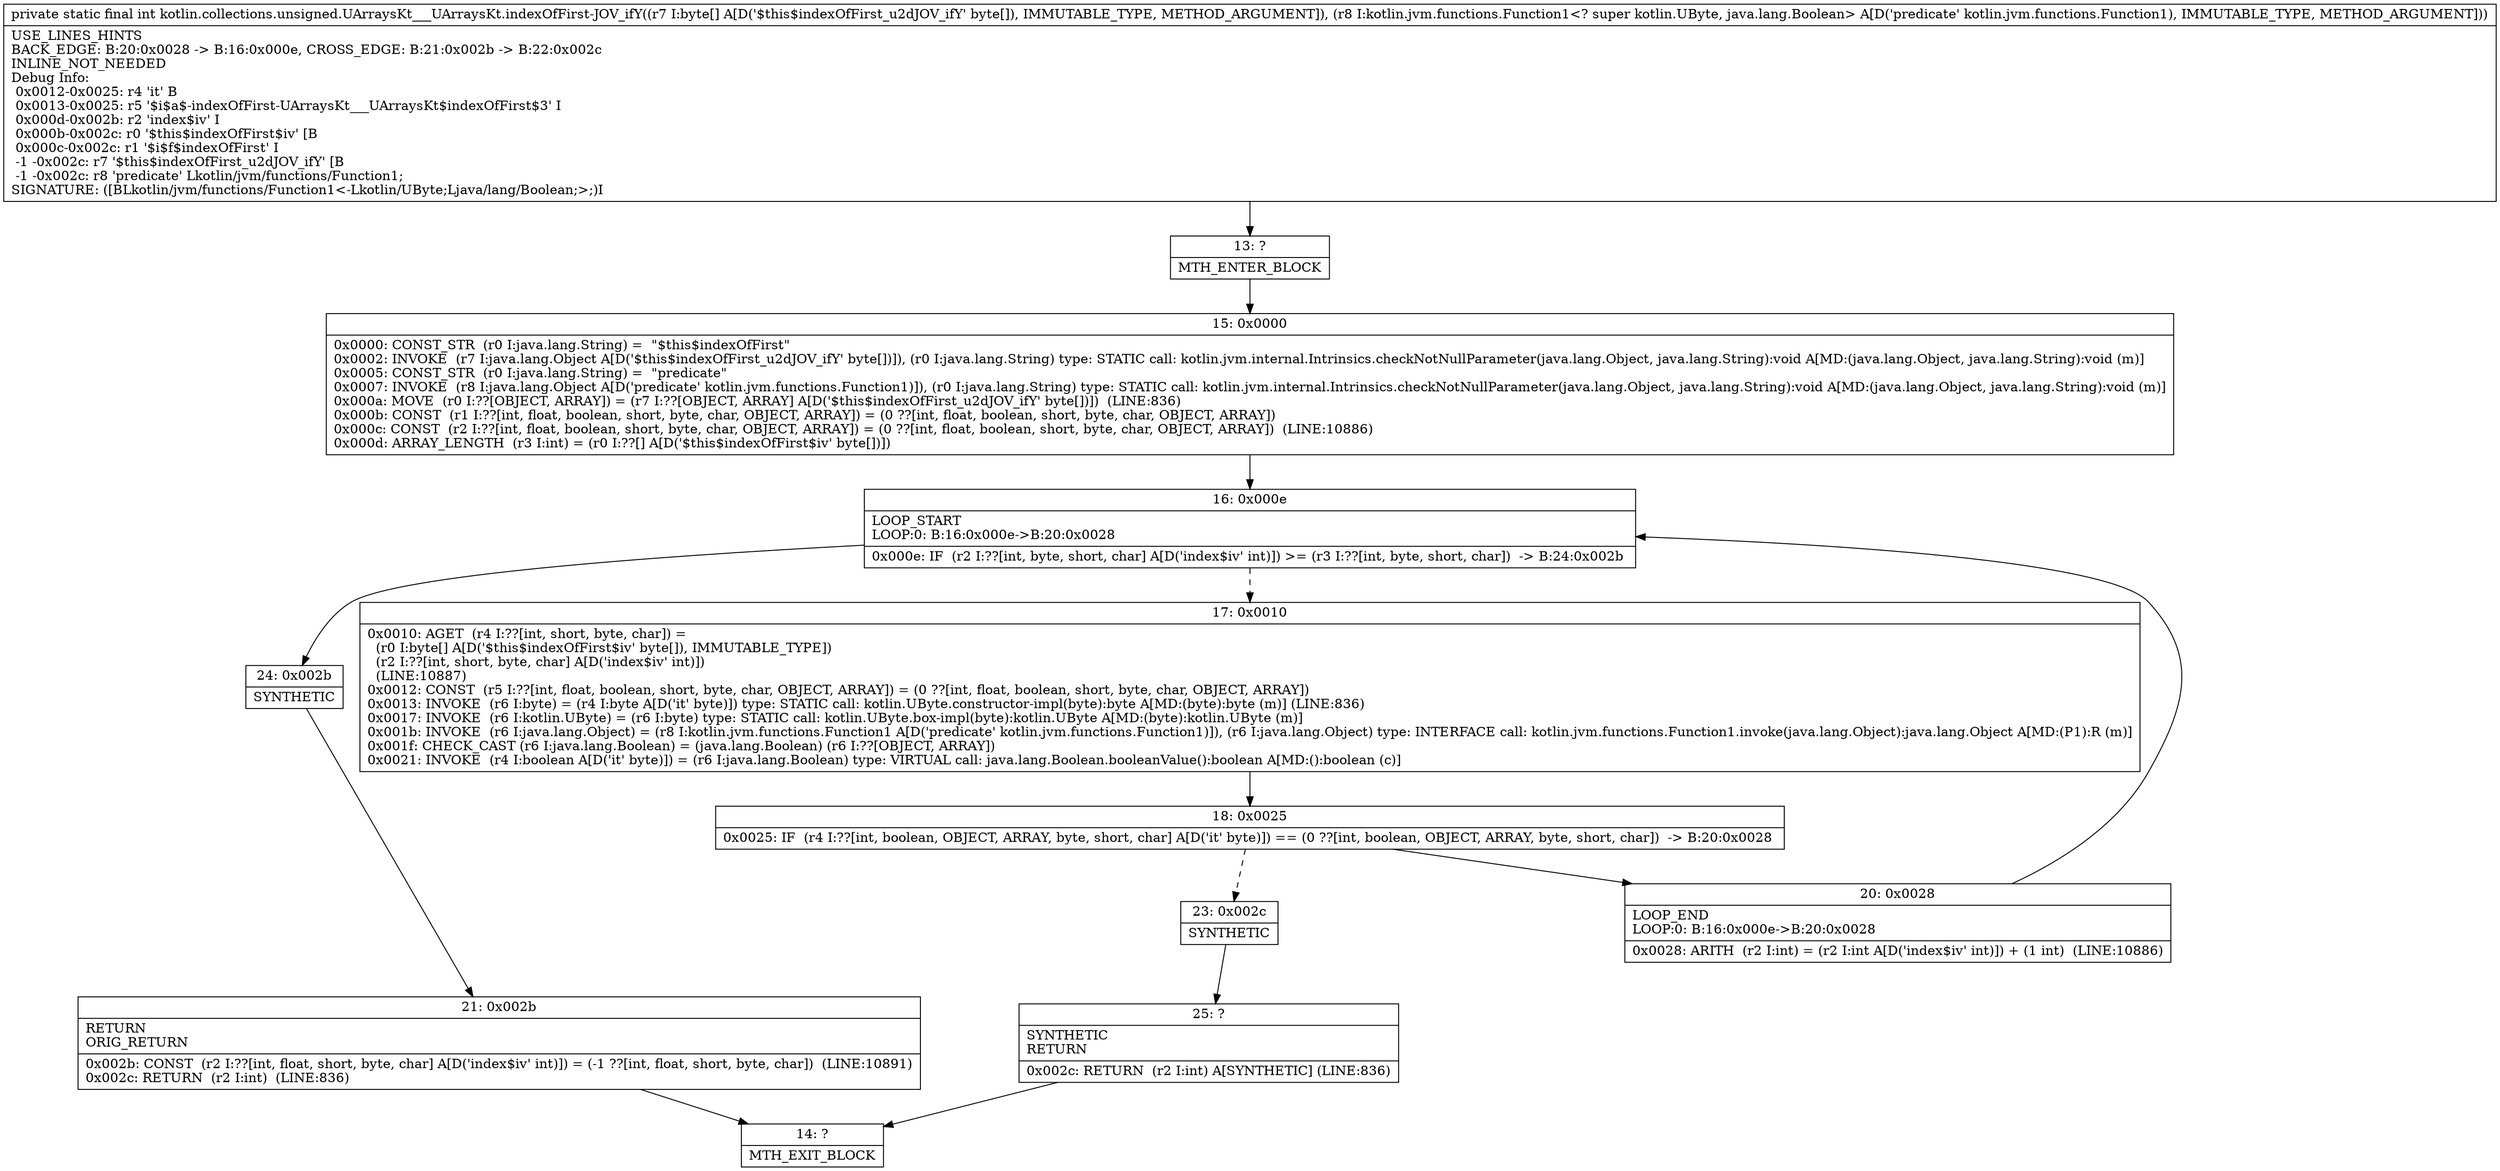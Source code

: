 digraph "CFG forkotlin.collections.unsigned.UArraysKt___UArraysKt.indexOfFirst\-JOV_ifY([BLkotlin\/jvm\/functions\/Function1;)I" {
Node_13 [shape=record,label="{13\:\ ?|MTH_ENTER_BLOCK\l}"];
Node_15 [shape=record,label="{15\:\ 0x0000|0x0000: CONST_STR  (r0 I:java.lang.String) =  \"$this$indexOfFirst\" \l0x0002: INVOKE  (r7 I:java.lang.Object A[D('$this$indexOfFirst_u2dJOV_ifY' byte[])]), (r0 I:java.lang.String) type: STATIC call: kotlin.jvm.internal.Intrinsics.checkNotNullParameter(java.lang.Object, java.lang.String):void A[MD:(java.lang.Object, java.lang.String):void (m)]\l0x0005: CONST_STR  (r0 I:java.lang.String) =  \"predicate\" \l0x0007: INVOKE  (r8 I:java.lang.Object A[D('predicate' kotlin.jvm.functions.Function1)]), (r0 I:java.lang.String) type: STATIC call: kotlin.jvm.internal.Intrinsics.checkNotNullParameter(java.lang.Object, java.lang.String):void A[MD:(java.lang.Object, java.lang.String):void (m)]\l0x000a: MOVE  (r0 I:??[OBJECT, ARRAY]) = (r7 I:??[OBJECT, ARRAY] A[D('$this$indexOfFirst_u2dJOV_ifY' byte[])])  (LINE:836)\l0x000b: CONST  (r1 I:??[int, float, boolean, short, byte, char, OBJECT, ARRAY]) = (0 ??[int, float, boolean, short, byte, char, OBJECT, ARRAY]) \l0x000c: CONST  (r2 I:??[int, float, boolean, short, byte, char, OBJECT, ARRAY]) = (0 ??[int, float, boolean, short, byte, char, OBJECT, ARRAY])  (LINE:10886)\l0x000d: ARRAY_LENGTH  (r3 I:int) = (r0 I:??[] A[D('$this$indexOfFirst$iv' byte[])]) \l}"];
Node_16 [shape=record,label="{16\:\ 0x000e|LOOP_START\lLOOP:0: B:16:0x000e\-\>B:20:0x0028\l|0x000e: IF  (r2 I:??[int, byte, short, char] A[D('index$iv' int)]) \>= (r3 I:??[int, byte, short, char])  \-\> B:24:0x002b \l}"];
Node_17 [shape=record,label="{17\:\ 0x0010|0x0010: AGET  (r4 I:??[int, short, byte, char]) = \l  (r0 I:byte[] A[D('$this$indexOfFirst$iv' byte[]), IMMUTABLE_TYPE])\l  (r2 I:??[int, short, byte, char] A[D('index$iv' int)])\l  (LINE:10887)\l0x0012: CONST  (r5 I:??[int, float, boolean, short, byte, char, OBJECT, ARRAY]) = (0 ??[int, float, boolean, short, byte, char, OBJECT, ARRAY]) \l0x0013: INVOKE  (r6 I:byte) = (r4 I:byte A[D('it' byte)]) type: STATIC call: kotlin.UByte.constructor\-impl(byte):byte A[MD:(byte):byte (m)] (LINE:836)\l0x0017: INVOKE  (r6 I:kotlin.UByte) = (r6 I:byte) type: STATIC call: kotlin.UByte.box\-impl(byte):kotlin.UByte A[MD:(byte):kotlin.UByte (m)]\l0x001b: INVOKE  (r6 I:java.lang.Object) = (r8 I:kotlin.jvm.functions.Function1 A[D('predicate' kotlin.jvm.functions.Function1)]), (r6 I:java.lang.Object) type: INTERFACE call: kotlin.jvm.functions.Function1.invoke(java.lang.Object):java.lang.Object A[MD:(P1):R (m)]\l0x001f: CHECK_CAST (r6 I:java.lang.Boolean) = (java.lang.Boolean) (r6 I:??[OBJECT, ARRAY]) \l0x0021: INVOKE  (r4 I:boolean A[D('it' byte)]) = (r6 I:java.lang.Boolean) type: VIRTUAL call: java.lang.Boolean.booleanValue():boolean A[MD:():boolean (c)]\l}"];
Node_18 [shape=record,label="{18\:\ 0x0025|0x0025: IF  (r4 I:??[int, boolean, OBJECT, ARRAY, byte, short, char] A[D('it' byte)]) == (0 ??[int, boolean, OBJECT, ARRAY, byte, short, char])  \-\> B:20:0x0028 \l}"];
Node_20 [shape=record,label="{20\:\ 0x0028|LOOP_END\lLOOP:0: B:16:0x000e\-\>B:20:0x0028\l|0x0028: ARITH  (r2 I:int) = (r2 I:int A[D('index$iv' int)]) + (1 int)  (LINE:10886)\l}"];
Node_23 [shape=record,label="{23\:\ 0x002c|SYNTHETIC\l}"];
Node_25 [shape=record,label="{25\:\ ?|SYNTHETIC\lRETURN\l|0x002c: RETURN  (r2 I:int) A[SYNTHETIC] (LINE:836)\l}"];
Node_14 [shape=record,label="{14\:\ ?|MTH_EXIT_BLOCK\l}"];
Node_24 [shape=record,label="{24\:\ 0x002b|SYNTHETIC\l}"];
Node_21 [shape=record,label="{21\:\ 0x002b|RETURN\lORIG_RETURN\l|0x002b: CONST  (r2 I:??[int, float, short, byte, char] A[D('index$iv' int)]) = (\-1 ??[int, float, short, byte, char])  (LINE:10891)\l0x002c: RETURN  (r2 I:int)  (LINE:836)\l}"];
MethodNode[shape=record,label="{private static final int kotlin.collections.unsigned.UArraysKt___UArraysKt.indexOfFirst\-JOV_ifY((r7 I:byte[] A[D('$this$indexOfFirst_u2dJOV_ifY' byte[]), IMMUTABLE_TYPE, METHOD_ARGUMENT]), (r8 I:kotlin.jvm.functions.Function1\<? super kotlin.UByte, java.lang.Boolean\> A[D('predicate' kotlin.jvm.functions.Function1), IMMUTABLE_TYPE, METHOD_ARGUMENT]))  | USE_LINES_HINTS\lBACK_EDGE: B:20:0x0028 \-\> B:16:0x000e, CROSS_EDGE: B:21:0x002b \-\> B:22:0x002c\lINLINE_NOT_NEEDED\lDebug Info:\l  0x0012\-0x0025: r4 'it' B\l  0x0013\-0x0025: r5 '$i$a$\-indexOfFirst\-UArraysKt___UArraysKt$indexOfFirst$3' I\l  0x000d\-0x002b: r2 'index$iv' I\l  0x000b\-0x002c: r0 '$this$indexOfFirst$iv' [B\l  0x000c\-0x002c: r1 '$i$f$indexOfFirst' I\l  \-1 \-0x002c: r7 '$this$indexOfFirst_u2dJOV_ifY' [B\l  \-1 \-0x002c: r8 'predicate' Lkotlin\/jvm\/functions\/Function1;\lSIGNATURE: ([BLkotlin\/jvm\/functions\/Function1\<\-Lkotlin\/UByte;Ljava\/lang\/Boolean;\>;)I\l}"];
MethodNode -> Node_13;Node_13 -> Node_15;
Node_15 -> Node_16;
Node_16 -> Node_17[style=dashed];
Node_16 -> Node_24;
Node_17 -> Node_18;
Node_18 -> Node_20;
Node_18 -> Node_23[style=dashed];
Node_20 -> Node_16;
Node_23 -> Node_25;
Node_25 -> Node_14;
Node_24 -> Node_21;
Node_21 -> Node_14;
}

